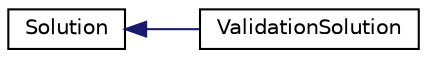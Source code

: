 digraph "Graphical Class Hierarchy"
{
  edge [fontname="Helvetica",fontsize="10",labelfontname="Helvetica",labelfontsize="10"];
  node [fontname="Helvetica",fontsize="10",shape=record];
  rankdir="LR";
  Node0 [label="Solution",height=0.2,width=0.4,color="black", fillcolor="white", style="filled",URL="$class_solution.html"];
  Node0 -> Node1 [dir="back",color="midnightblue",fontsize="10",style="solid",fontname="Helvetica"];
  Node1 [label="ValidationSolution",height=0.2,width=0.4,color="black", fillcolor="white", style="filled",URL="$class_validation_solution.html",tooltip="Solution for the validation of a ML method. "];
}
